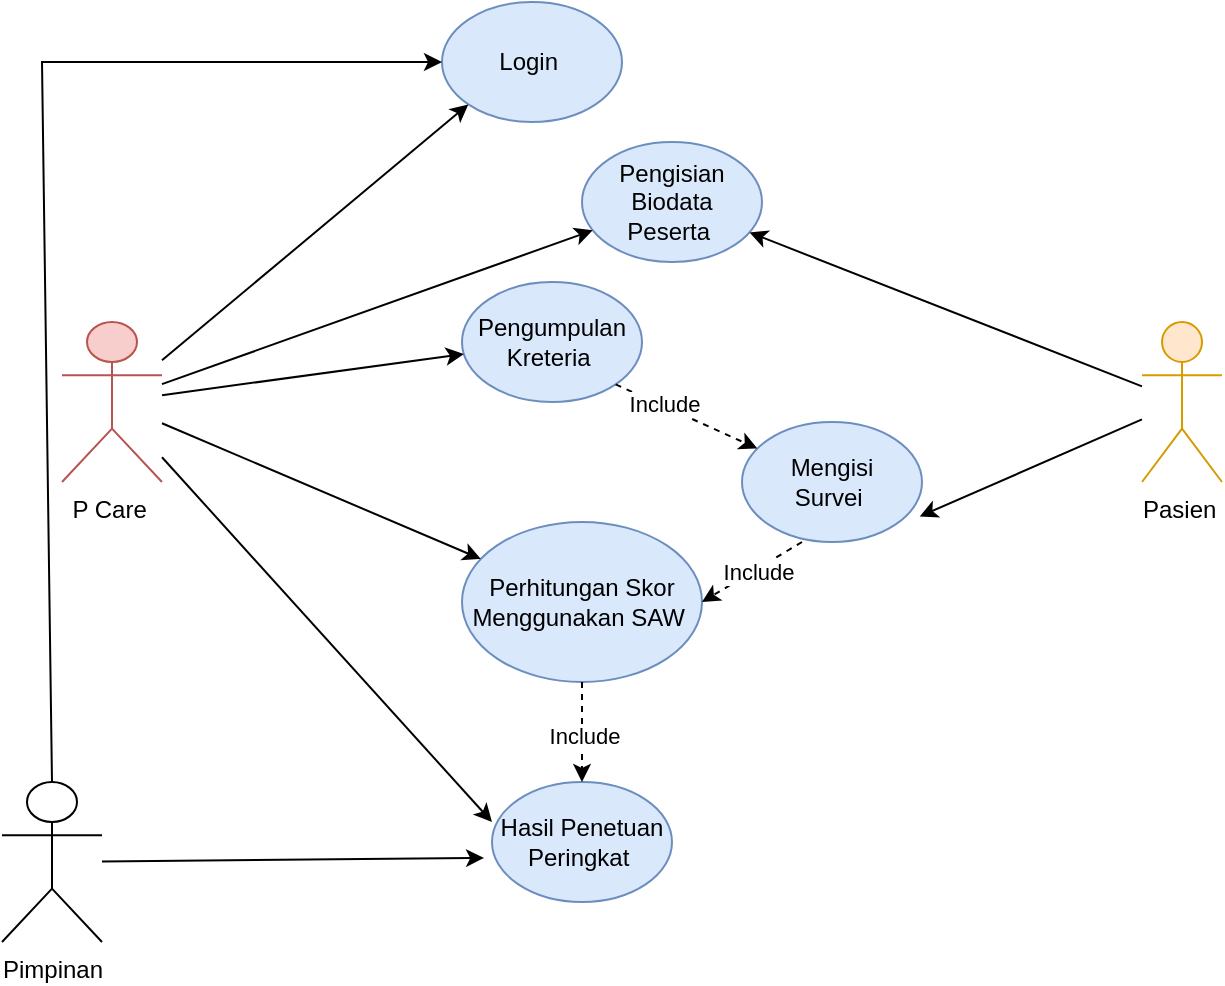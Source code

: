 <mxfile version="22.1.7" type="github">
  <diagram name="Halaman-1" id="pVX33XXnwcbPh4O7dntA">
    <mxGraphModel dx="1050" dy="542" grid="1" gridSize="10" guides="1" tooltips="1" connect="1" arrows="1" fold="1" page="1" pageScale="1" pageWidth="827" pageHeight="1169" math="0" shadow="0">
      <root>
        <mxCell id="0" />
        <mxCell id="1" parent="0" />
        <mxCell id="3s_ogz9FMGXvts_NRhMB-1" value="P Care&amp;nbsp;" style="shape=umlActor;verticalLabelPosition=bottom;verticalAlign=top;html=1;outlineConnect=0;fillColor=#f8cecc;strokeColor=#b85450;" vertex="1" parent="1">
          <mxGeometry x="70" y="240" width="50" height="80" as="geometry" />
        </mxCell>
        <mxCell id="3s_ogz9FMGXvts_NRhMB-4" value="Login&amp;nbsp;" style="ellipse;whiteSpace=wrap;html=1;fillColor=#dae8fc;strokeColor=#6c8ebf;" vertex="1" parent="1">
          <mxGeometry x="260" y="80" width="90" height="60" as="geometry" />
        </mxCell>
        <mxCell id="3s_ogz9FMGXvts_NRhMB-5" value="Pengisian Biodata Peserta&amp;nbsp;" style="ellipse;whiteSpace=wrap;html=1;fillColor=#dae8fc;strokeColor=#6c8ebf;" vertex="1" parent="1">
          <mxGeometry x="330" y="150" width="90" height="60" as="geometry" />
        </mxCell>
        <mxCell id="3s_ogz9FMGXvts_NRhMB-6" value="Pengumpulan Kreteria&amp;nbsp;" style="ellipse;whiteSpace=wrap;html=1;fillColor=#dae8fc;strokeColor=#6c8ebf;" vertex="1" parent="1">
          <mxGeometry x="270" y="220" width="90" height="60" as="geometry" />
        </mxCell>
        <mxCell id="3s_ogz9FMGXvts_NRhMB-7" value="Perhitungan Skor Menggunakan SAW&amp;nbsp;" style="ellipse;whiteSpace=wrap;html=1;fillColor=#dae8fc;strokeColor=#6c8ebf;" vertex="1" parent="1">
          <mxGeometry x="270" y="340" width="120" height="80" as="geometry" />
        </mxCell>
        <mxCell id="3s_ogz9FMGXvts_NRhMB-8" value="Mengisi &lt;br&gt;Survei&amp;nbsp;" style="ellipse;whiteSpace=wrap;html=1;fillColor=#dae8fc;strokeColor=#6c8ebf;" vertex="1" parent="1">
          <mxGeometry x="410" y="290" width="90" height="60" as="geometry" />
        </mxCell>
        <mxCell id="3s_ogz9FMGXvts_NRhMB-9" value="Hasil Penetuan Peringkat&amp;nbsp;" style="ellipse;whiteSpace=wrap;html=1;fillColor=#dae8fc;strokeColor=#6c8ebf;" vertex="1" parent="1">
          <mxGeometry x="285" y="470" width="90" height="60" as="geometry" />
        </mxCell>
        <mxCell id="3s_ogz9FMGXvts_NRhMB-10" value="Pasien&amp;nbsp;" style="shape=umlActor;verticalLabelPosition=bottom;verticalAlign=top;html=1;outlineConnect=0;fillColor=#ffe6cc;strokeColor=#d79b00;" vertex="1" parent="1">
          <mxGeometry x="610" y="240" width="40" height="80" as="geometry" />
        </mxCell>
        <mxCell id="3s_ogz9FMGXvts_NRhMB-11" value="Pimpinan" style="shape=umlActor;verticalLabelPosition=bottom;verticalAlign=top;html=1;outlineConnect=0;" vertex="1" parent="1">
          <mxGeometry x="40" y="470" width="50" height="80" as="geometry" />
        </mxCell>
        <mxCell id="3s_ogz9FMGXvts_NRhMB-13" value="" style="endArrow=classic;html=1;rounded=0;" edge="1" parent="1" source="3s_ogz9FMGXvts_NRhMB-1" target="3s_ogz9FMGXvts_NRhMB-5">
          <mxGeometry width="50" height="50" relative="1" as="geometry">
            <mxPoint x="380" y="310" as="sourcePoint" />
            <mxPoint x="430" y="260" as="targetPoint" />
          </mxGeometry>
        </mxCell>
        <mxCell id="3s_ogz9FMGXvts_NRhMB-16" value="" style="endArrow=classic;html=1;rounded=0;entryX=0;entryY=1;entryDx=0;entryDy=0;" edge="1" parent="1" source="3s_ogz9FMGXvts_NRhMB-1" target="3s_ogz9FMGXvts_NRhMB-4">
          <mxGeometry width="50" height="50" relative="1" as="geometry">
            <mxPoint x="380" y="310" as="sourcePoint" />
            <mxPoint x="430" y="260" as="targetPoint" />
          </mxGeometry>
        </mxCell>
        <mxCell id="3s_ogz9FMGXvts_NRhMB-17" value="" style="endArrow=classic;html=1;rounded=0;" edge="1" parent="1" source="3s_ogz9FMGXvts_NRhMB-1" target="3s_ogz9FMGXvts_NRhMB-6">
          <mxGeometry width="50" height="50" relative="1" as="geometry">
            <mxPoint x="130" y="281" as="sourcePoint" />
            <mxPoint x="345" y="204" as="targetPoint" />
          </mxGeometry>
        </mxCell>
        <mxCell id="3s_ogz9FMGXvts_NRhMB-18" value="" style="endArrow=classic;html=1;rounded=0;" edge="1" parent="1" source="3s_ogz9FMGXvts_NRhMB-1" target="3s_ogz9FMGXvts_NRhMB-7">
          <mxGeometry width="50" height="50" relative="1" as="geometry">
            <mxPoint x="140" y="291" as="sourcePoint" />
            <mxPoint x="281" y="267" as="targetPoint" />
          </mxGeometry>
        </mxCell>
        <mxCell id="3s_ogz9FMGXvts_NRhMB-19" value="" style="endArrow=classic;html=1;rounded=0;entryX=0;entryY=0.333;entryDx=0;entryDy=0;entryPerimeter=0;" edge="1" parent="1" source="3s_ogz9FMGXvts_NRhMB-1" target="3s_ogz9FMGXvts_NRhMB-9">
          <mxGeometry width="50" height="50" relative="1" as="geometry">
            <mxPoint x="150" y="301" as="sourcePoint" />
            <mxPoint x="291" y="277" as="targetPoint" />
          </mxGeometry>
        </mxCell>
        <mxCell id="3s_ogz9FMGXvts_NRhMB-20" value="" style="endArrow=classic;html=1;rounded=0;" edge="1" parent="1" source="3s_ogz9FMGXvts_NRhMB-10" target="3s_ogz9FMGXvts_NRhMB-5">
          <mxGeometry width="50" height="50" relative="1" as="geometry">
            <mxPoint x="160" y="311" as="sourcePoint" />
            <mxPoint x="301" y="287" as="targetPoint" />
          </mxGeometry>
        </mxCell>
        <mxCell id="3s_ogz9FMGXvts_NRhMB-21" value="" style="endArrow=classic;html=1;rounded=0;entryX=0.987;entryY=0.787;entryDx=0;entryDy=0;entryPerimeter=0;" edge="1" parent="1" source="3s_ogz9FMGXvts_NRhMB-10" target="3s_ogz9FMGXvts_NRhMB-8">
          <mxGeometry width="50" height="50" relative="1" as="geometry">
            <mxPoint x="170" y="321" as="sourcePoint" />
            <mxPoint x="311" y="297" as="targetPoint" />
          </mxGeometry>
        </mxCell>
        <mxCell id="3s_ogz9FMGXvts_NRhMB-23" value="" style="endArrow=classic;html=1;rounded=0;exitX=0.5;exitY=0;exitDx=0;exitDy=0;exitPerimeter=0;entryX=0;entryY=0.5;entryDx=0;entryDy=0;" edge="1" parent="1" source="3s_ogz9FMGXvts_NRhMB-11" target="3s_ogz9FMGXvts_NRhMB-4">
          <mxGeometry width="50" height="50" relative="1" as="geometry">
            <mxPoint x="380" y="310" as="sourcePoint" />
            <mxPoint x="430" y="260" as="targetPoint" />
            <Array as="points">
              <mxPoint x="60" y="110" />
            </Array>
          </mxGeometry>
        </mxCell>
        <mxCell id="3s_ogz9FMGXvts_NRhMB-24" value="" style="endArrow=classic;html=1;rounded=0;entryX=-0.044;entryY=0.633;entryDx=0;entryDy=0;entryPerimeter=0;" edge="1" parent="1" source="3s_ogz9FMGXvts_NRhMB-11" target="3s_ogz9FMGXvts_NRhMB-9">
          <mxGeometry width="50" height="50" relative="1" as="geometry">
            <mxPoint x="380" y="310" as="sourcePoint" />
            <mxPoint x="430" y="260" as="targetPoint" />
          </mxGeometry>
        </mxCell>
        <mxCell id="3s_ogz9FMGXvts_NRhMB-25" value="" style="endArrow=classic;html=1;rounded=0;exitX=1;exitY=1;exitDx=0;exitDy=0;dashed=1;" edge="1" parent="1" source="3s_ogz9FMGXvts_NRhMB-6" target="3s_ogz9FMGXvts_NRhMB-8">
          <mxGeometry relative="1" as="geometry">
            <mxPoint x="360" y="280" as="sourcePoint" />
            <mxPoint x="460" y="280" as="targetPoint" />
          </mxGeometry>
        </mxCell>
        <mxCell id="3s_ogz9FMGXvts_NRhMB-28" value="Include" style="edgeLabel;resizable=0;html=1;align=center;verticalAlign=middle;" connectable="0" vertex="1" parent="1">
          <mxGeometry x="379.996" y="279.998" as="geometry">
            <mxPoint x="-9" y="1" as="offset" />
          </mxGeometry>
        </mxCell>
        <mxCell id="3s_ogz9FMGXvts_NRhMB-29" value="" style="endArrow=classic;html=1;rounded=0;exitX=1;exitY=1;exitDx=0;exitDy=0;dashed=1;entryX=1;entryY=0.5;entryDx=0;entryDy=0;" edge="1" parent="1" target="3s_ogz9FMGXvts_NRhMB-7">
          <mxGeometry relative="1" as="geometry">
            <mxPoint x="440" y="350" as="sourcePoint" />
            <mxPoint x="511" y="382" as="targetPoint" />
          </mxGeometry>
        </mxCell>
        <mxCell id="3s_ogz9FMGXvts_NRhMB-30" value="Include" style="edgeLabel;html=1;align=center;verticalAlign=middle;resizable=0;points=[];" vertex="1" connectable="0" parent="3s_ogz9FMGXvts_NRhMB-29">
          <mxGeometry x="-0.068" y="1" relative="1" as="geometry">
            <mxPoint as="offset" />
          </mxGeometry>
        </mxCell>
        <mxCell id="3s_ogz9FMGXvts_NRhMB-31" value="" style="endArrow=classic;html=1;rounded=0;exitX=1;exitY=1;exitDx=0;exitDy=0;dashed=1;entryX=0.5;entryY=0;entryDx=0;entryDy=0;" edge="1" parent="1" target="3s_ogz9FMGXvts_NRhMB-9">
          <mxGeometry relative="1" as="geometry">
            <mxPoint x="330" y="420" as="sourcePoint" />
            <mxPoint x="401" y="452" as="targetPoint" />
          </mxGeometry>
        </mxCell>
        <mxCell id="3s_ogz9FMGXvts_NRhMB-32" value="Include" style="edgeLabel;html=1;align=center;verticalAlign=middle;resizable=0;points=[];" vertex="1" connectable="0" parent="3s_ogz9FMGXvts_NRhMB-31">
          <mxGeometry x="0.08" y="1" relative="1" as="geometry">
            <mxPoint as="offset" />
          </mxGeometry>
        </mxCell>
      </root>
    </mxGraphModel>
  </diagram>
</mxfile>
